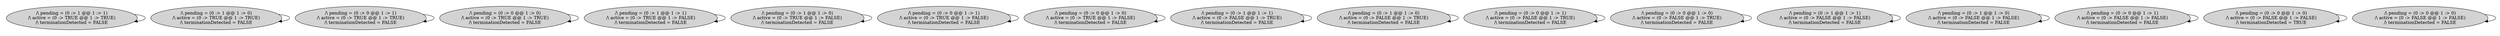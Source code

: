 strict digraph DiskGraph {
nodesep=0.35;
subgraph cluster_graph {
color="white";
-9121656034994604825 [label="/\\ pending = (0 :> 0 @@ 1 :> 0)\n/\\ active = (0 :> FALSE @@ 1 :> FALSE)\n/\\ terminationDetected = FALSE",style = filled]
4199090350807004203 [label="/\\ pending = (0 :> 0 @@ 1 :> 0)\n/\\ active = (0 :> FALSE @@ 1 :> FALSE)\n/\\ terminationDetected = TRUE",style = filled]
-733080130391068949 [label="/\\ pending = (0 :> 0 @@ 1 :> 1)\n/\\ active = (0 :> FALSE @@ 1 :> FALSE)\n/\\ terminationDetected = FALSE",style = filled]
4979054976782906849 [label="/\\ pending = (0 :> 1 @@ 1 :> 0)\n/\\ active = (0 :> FALSE @@ 1 :> FALSE)\n/\\ terminationDetected = FALSE",style = filled]
3576955091438317549 [label="/\\ pending = (0 :> 1 @@ 1 :> 1)\n/\\ active = (0 :> FALSE @@ 1 :> FALSE)\n/\\ terminationDetected = FALSE",style = filled]
1593925955555126487 [label="/\\ pending = (0 :> 0 @@ 1 :> 0)\n/\\ active = (0 :> FALSE @@ 1 :> TRUE)\n/\\ terminationDetected = FALSE",style = filled]
7107822181012141787 [label="/\\ pending = (0 :> 0 @@ 1 :> 1)\n/\\ active = (0 :> FALSE @@ 1 :> TRUE)\n/\\ terminationDetected = FALSE",style = filled]
-3283488053587120687 [label="/\\ pending = (0 :> 1 @@ 1 :> 0)\n/\\ active = (0 :> FALSE @@ 1 :> TRUE)\n/\\ terminationDetected = FALSE",style = filled]
-6425378104204658723 [label="/\\ pending = (0 :> 1 @@ 1 :> 1)\n/\\ active = (0 :> FALSE @@ 1 :> TRUE)\n/\\ terminationDetected = FALSE",style = filled]
-4017861487339364056 [label="/\\ pending = (0 :> 0 @@ 1 :> 0)\n/\\ active = (0 :> TRUE @@ 1 :> FALSE)\n/\\ terminationDetected = FALSE",style = filled]
-4861778835179848924 [label="/\\ pending = (0 :> 0 @@ 1 :> 1)\n/\\ active = (0 :> TRUE @@ 1 :> FALSE)\n/\\ terminationDetected = FALSE",style = filled]
886582915746111534 [label="/\\ pending = (0 :> 1 @@ 1 :> 0)\n/\\ active = (0 :> TRUE @@ 1 :> FALSE)\n/\\ terminationDetected = FALSE",style = filled]
8716448650400086562 [label="/\\ pending = (0 :> 1 @@ 1 :> 1)\n/\\ active = (0 :> TRUE @@ 1 :> FALSE)\n/\\ terminationDetected = FALSE",style = filled]
6866350471407237400 [label="/\\ pending = (0 :> 0 @@ 1 :> 0)\n/\\ active = (0 :> TRUE @@ 1 :> TRUE)\n/\\ terminationDetected = FALSE",style = filled]
3166277878856672020 [label="/\\ pending = (0 :> 0 @@ 1 :> 1)\n/\\ active = (0 :> TRUE @@ 1 :> TRUE)\n/\\ terminationDetected = FALSE",style = filled]
-7261390934447720418 [label="/\\ pending = (0 :> 1 @@ 1 :> 0)\n/\\ active = (0 :> TRUE @@ 1 :> TRUE)\n/\\ terminationDetected = FALSE",style = filled]
-1188784543201631726 [label="/\\ pending = (0 :> 1 @@ 1 :> 1)\n/\\ active = (0 :> TRUE @@ 1 :> TRUE)\n/\\ terminationDetected = FALSE",style = filled]
-9121656034994604825 -> -9121656034994604825 [label="",color="black",fontcolor="black"];
4199090350807004203 -> 4199090350807004203 [label="",color="black",fontcolor="black"];
-733080130391068949 -> -733080130391068949 [label="",color="black",fontcolor="black"];
4979054976782906849 -> 4979054976782906849 [label="",color="black",fontcolor="black"];
3576955091438317549 -> 3576955091438317549 [label="",color="black",fontcolor="black"];
1593925955555126487 -> 1593925955555126487 [label="",color="black",fontcolor="black"];
7107822181012141787 -> 7107822181012141787 [label="",color="black",fontcolor="black"];
-3283488053587120687 -> -3283488053587120687 [label="",color="black",fontcolor="black"];
-6425378104204658723 -> -6425378104204658723 [label="",color="black",fontcolor="black"];
-4017861487339364056 -> -4017861487339364056 [label="",color="black",fontcolor="black"];
-4861778835179848924 -> -4861778835179848924 [label="",color="black",fontcolor="black"];
886582915746111534 -> 886582915746111534 [label="",color="black",fontcolor="black"];
8716448650400086562 -> 8716448650400086562 [label="",color="black",fontcolor="black"];
6866350471407237400 -> 6866350471407237400 [label="",color="black",fontcolor="black"];
3166277878856672020 -> 3166277878856672020 [label="",color="black",fontcolor="black"];
-7261390934447720418 -> -7261390934447720418 [label="",color="black",fontcolor="black"];
-1188784543201631726 -> -1188784543201631726 [label="",color="black",fontcolor="black"];
{rank = same; 4979054976782906849;3576955091438317549;-7261390934447720418;-1188784543201631726;-3283488053587120687;-6425378104204658723;886582915746111534;8716448650400086562;1593925955555126487;7107822181012141787;-4017861487339364056;-4861778835179848924;-9121656034994604825;-733080130391068949;6866350471407237400;3166277878856672020;4199090350807004203;}
}
}